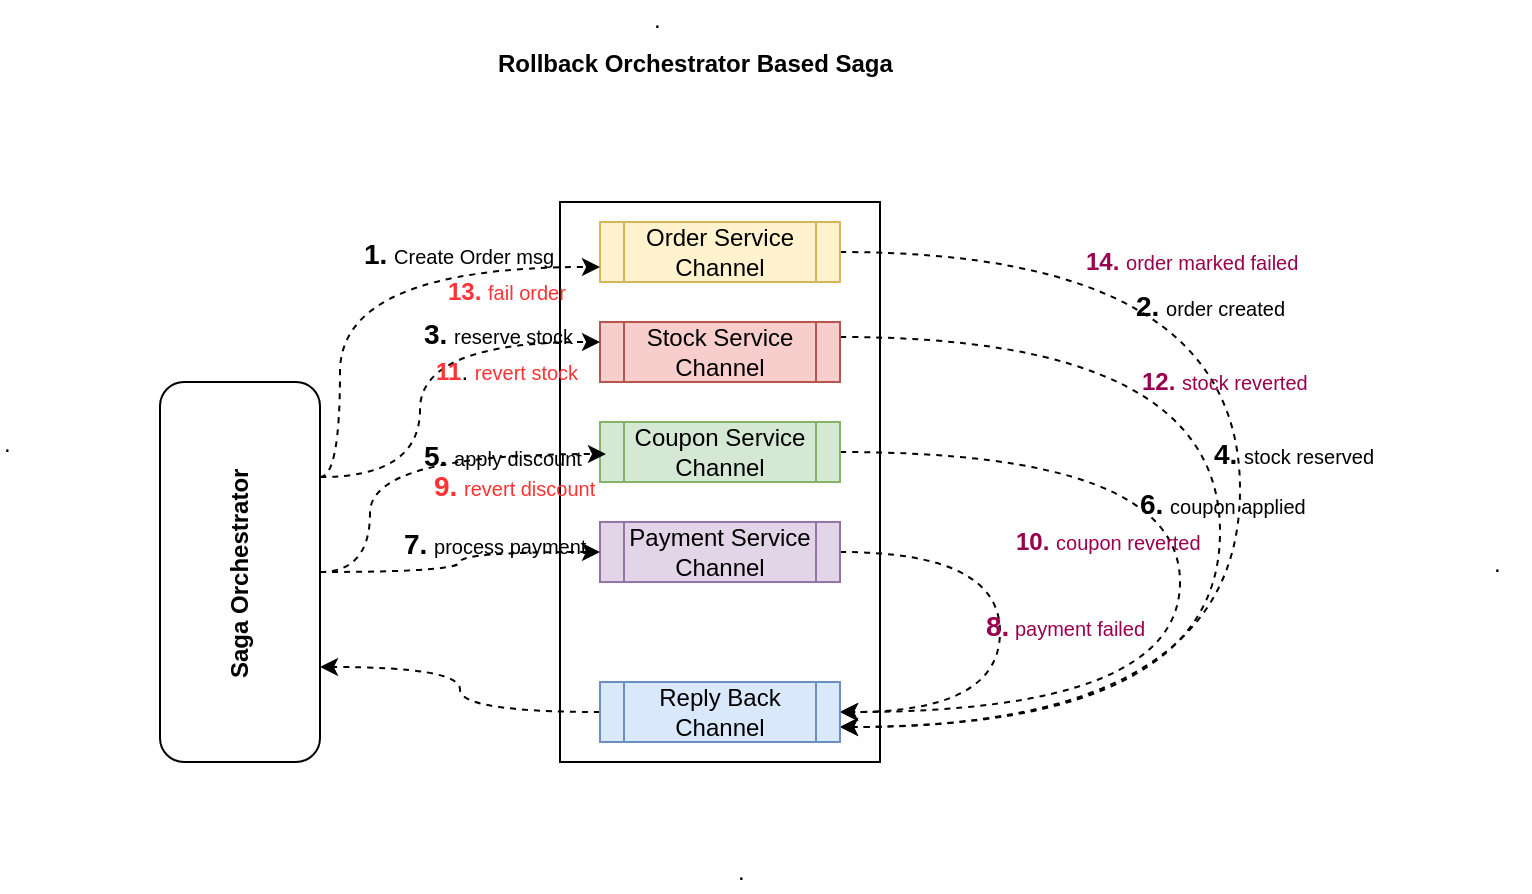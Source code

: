 <mxfile version="10.6.9" type="device"><diagram id="vcbIzP6ZO1S9-wXsmXg4" name="Page-1"><mxGraphModel dx="793" dy="1668" grid="1" gridSize="10" guides="1" tooltips="1" connect="1" arrows="1" fold="1" page="1" pageScale="1" pageWidth="827" pageHeight="1169" math="0" shadow="0"><root><mxCell id="0"/><mxCell id="1" parent="0"/><mxCell id="MpYv5d7udYqJlF4UJZC--1" value="" style="rounded=0;whiteSpace=wrap;html=1;" parent="1" vertex="1"><mxGeometry x="300" y="70" width="160" height="280" as="geometry"/></mxCell><mxCell id="MpYv5d7udYqJlF4UJZC--21" style="edgeStyle=orthogonalEdgeStyle;curved=1;rounded=0;orthogonalLoop=1;jettySize=auto;html=1;exitX=1;exitY=0.25;exitDx=0;exitDy=0;entryX=1;entryY=0.75;entryDx=0;entryDy=0;dashed=1;" parent="1" source="MpYv5d7udYqJlF4UJZC--2" target="MpYv5d7udYqJlF4UJZC--6" edge="1"><mxGeometry relative="1" as="geometry"><Array as="points"><mxPoint x="630" y="138"/><mxPoint x="630" y="333"/></Array></mxGeometry></mxCell><mxCell id="MpYv5d7udYqJlF4UJZC--2" value="Stock Service Channel" style="shape=process;whiteSpace=wrap;html=1;backgroundOutline=1;fillColor=#f8cecc;strokeColor=#b85450;" parent="1" vertex="1"><mxGeometry x="320" y="130" width="120" height="30" as="geometry"/></mxCell><mxCell id="MpYv5d7udYqJlF4UJZC--23" style="edgeStyle=orthogonalEdgeStyle;curved=1;rounded=0;orthogonalLoop=1;jettySize=auto;html=1;exitX=1;exitY=0.5;exitDx=0;exitDy=0;entryX=1;entryY=0.5;entryDx=0;entryDy=0;dashed=1;" parent="1" source="MpYv5d7udYqJlF4UJZC--3" target="MpYv5d7udYqJlF4UJZC--6" edge="1"><mxGeometry relative="1" as="geometry"><Array as="points"><mxPoint x="610" y="195"/><mxPoint x="610" y="325"/></Array></mxGeometry></mxCell><mxCell id="MpYv5d7udYqJlF4UJZC--3" value="Coupon Service Channel" style="shape=process;whiteSpace=wrap;html=1;backgroundOutline=1;fillColor=#d5e8d4;strokeColor=#82b366;" parent="1" vertex="1"><mxGeometry x="320" y="180" width="120" height="30" as="geometry"/></mxCell><mxCell id="MpYv5d7udYqJlF4UJZC--19" style="edgeStyle=orthogonalEdgeStyle;curved=1;rounded=0;orthogonalLoop=1;jettySize=auto;html=1;exitX=1;exitY=0.5;exitDx=0;exitDy=0;entryX=1;entryY=0.75;entryDx=0;entryDy=0;dashed=1;" parent="1" source="MpYv5d7udYqJlF4UJZC--4" target="MpYv5d7udYqJlF4UJZC--6" edge="1"><mxGeometry relative="1" as="geometry"><Array as="points"><mxPoint x="640" y="95"/><mxPoint x="640" y="333"/></Array></mxGeometry></mxCell><mxCell id="MpYv5d7udYqJlF4UJZC--4" value="Order Service Channel" style="shape=process;whiteSpace=wrap;html=1;backgroundOutline=1;fillColor=#fff2cc;strokeColor=#d6b656;" parent="1" vertex="1"><mxGeometry x="320" y="80" width="120" height="30" as="geometry"/></mxCell><mxCell id="MpYv5d7udYqJlF4UJZC--26" style="edgeStyle=orthogonalEdgeStyle;curved=1;rounded=0;orthogonalLoop=1;jettySize=auto;html=1;exitX=1;exitY=0.5;exitDx=0;exitDy=0;entryX=1;entryY=0.5;entryDx=0;entryDy=0;dashed=1;" parent="1" source="MpYv5d7udYqJlF4UJZC--5" target="MpYv5d7udYqJlF4UJZC--6" edge="1"><mxGeometry relative="1" as="geometry"><Array as="points"><mxPoint x="520" y="245"/><mxPoint x="520" y="325"/></Array></mxGeometry></mxCell><mxCell id="MpYv5d7udYqJlF4UJZC--5" value="Payment Service Channel" style="shape=process;whiteSpace=wrap;html=1;backgroundOutline=1;fillColor=#e1d5e7;strokeColor=#9673a6;" parent="1" vertex="1"><mxGeometry x="320" y="230" width="120" height="30" as="geometry"/></mxCell><mxCell id="MpYv5d7udYqJlF4UJZC--28" style="edgeStyle=orthogonalEdgeStyle;curved=1;rounded=0;orthogonalLoop=1;jettySize=auto;html=1;exitX=0;exitY=0.5;exitDx=0;exitDy=0;entryX=1;entryY=0.75;entryDx=0;entryDy=0;dashed=1;" parent="1" source="MpYv5d7udYqJlF4UJZC--6" target="MpYv5d7udYqJlF4UJZC--7" edge="1"><mxGeometry relative="1" as="geometry"/></mxCell><mxCell id="MpYv5d7udYqJlF4UJZC--6" value="Reply Back Channel" style="shape=process;whiteSpace=wrap;html=1;backgroundOutline=1;fillColor=#dae8fc;strokeColor=#6c8ebf;" parent="1" vertex="1"><mxGeometry x="320" y="310" width="120" height="30" as="geometry"/></mxCell><mxCell id="MpYv5d7udYqJlF4UJZC--9" style="edgeStyle=orthogonalEdgeStyle;rounded=0;orthogonalLoop=1;jettySize=auto;html=1;exitX=1;exitY=0.25;exitDx=0;exitDy=0;entryX=0;entryY=0.75;entryDx=0;entryDy=0;curved=1;dashed=1;" parent="1" source="MpYv5d7udYqJlF4UJZC--7" target="MpYv5d7udYqJlF4UJZC--4" edge="1"><mxGeometry relative="1" as="geometry"><Array as="points"><mxPoint x="190" y="208"/><mxPoint x="190" y="103"/></Array></mxGeometry></mxCell><mxCell id="MpYv5d7udYqJlF4UJZC--13" style="edgeStyle=orthogonalEdgeStyle;rounded=0;orthogonalLoop=1;jettySize=auto;html=1;exitX=1;exitY=0.25;exitDx=0;exitDy=0;entryX=0.125;entryY=0.25;entryDx=0;entryDy=0;entryPerimeter=0;curved=1;dashed=1;" parent="1" source="MpYv5d7udYqJlF4UJZC--7" target="MpYv5d7udYqJlF4UJZC--1" edge="1"><mxGeometry relative="1" as="geometry"><Array as="points"><mxPoint x="230" y="208"/><mxPoint x="230" y="140"/></Array></mxGeometry></mxCell><mxCell id="MpYv5d7udYqJlF4UJZC--16" style="edgeStyle=orthogonalEdgeStyle;curved=1;rounded=0;orthogonalLoop=1;jettySize=auto;html=1;exitX=1;exitY=0.5;exitDx=0;exitDy=0;entryX=0;entryY=0.5;entryDx=0;entryDy=0;dashed=1;" parent="1" source="MpYv5d7udYqJlF4UJZC--7" target="MpYv5d7udYqJlF4UJZC--5" edge="1"><mxGeometry relative="1" as="geometry"/></mxCell><mxCell id="1_1yh7eKs4a6uAXyaB5W-4" style="edgeStyle=orthogonalEdgeStyle;orthogonalLoop=1;jettySize=auto;html=1;exitX=1;exitY=0.5;exitDx=0;exitDy=0;entryX=1.033;entryY=0.5;entryDx=0;entryDy=0;entryPerimeter=0;dashed=1;strokeColor=#000000;strokeWidth=1;curved=1;" edge="1" parent="1" source="MpYv5d7udYqJlF4UJZC--7" target="MpYv5d7udYqJlF4UJZC--17"><mxGeometry relative="1" as="geometry"/></mxCell><mxCell id="MpYv5d7udYqJlF4UJZC--7" value="" style="rounded=1;whiteSpace=wrap;html=1;" parent="1" vertex="1"><mxGeometry x="100" y="160" width="80" height="190" as="geometry"/></mxCell><mxCell id="MpYv5d7udYqJlF4UJZC--8" value="&lt;b&gt;Saga Orchestrator&lt;/b&gt;" style="text;html=1;resizable=0;points=[];autosize=1;align=left;verticalAlign=top;spacingTop=-4;rotation=-90;" parent="1" vertex="1"><mxGeometry x="80" y="240" width="120" height="20" as="geometry"/></mxCell><mxCell id="MpYv5d7udYqJlF4UJZC--10" value="&lt;b&gt;&lt;font style=&quot;font-size: 14px&quot;&gt;1.&lt;/font&gt;&lt;/b&gt; &lt;font style=&quot;font-size: 10px&quot;&gt;Create Order msg&lt;/font&gt;" style="text;html=1;resizable=0;points=[];autosize=1;align=left;verticalAlign=top;spacingTop=-4;rotation=0;" parent="1" vertex="1"><mxGeometry x="200" y="85" width="110" height="20" as="geometry"/></mxCell><mxCell id="MpYv5d7udYqJlF4UJZC--14" value="&lt;b&gt;&lt;font style=&quot;font-size: 14px&quot;&gt;3.&lt;/font&gt;&lt;/b&gt; &lt;font style=&quot;font-size: 10px&quot;&gt;reserve stock&lt;/font&gt;" style="text;html=1;resizable=0;points=[];autosize=1;align=left;verticalAlign=top;spacingTop=-4;" parent="1" vertex="1"><mxGeometry x="230" y="125" width="90" height="20" as="geometry"/></mxCell><mxCell id="MpYv5d7udYqJlF4UJZC--17" value="&lt;b&gt;&lt;font style=&quot;font-size: 14px&quot;&gt;5.&lt;/font&gt;&lt;/b&gt; &lt;font style=&quot;font-size: 10px&quot;&gt;apply discount&lt;/font&gt;" style="text;html=1;resizable=0;points=[];autosize=1;align=left;verticalAlign=top;spacingTop=-4;" parent="1" vertex="1"><mxGeometry x="230" y="186" width="90" height="20" as="geometry"/></mxCell><mxCell id="MpYv5d7udYqJlF4UJZC--18" value="&lt;b&gt;&lt;font style=&quot;font-size: 14px&quot;&gt;7.&lt;/font&gt;&lt;/b&gt; &lt;font style=&quot;font-size: 10px&quot;&gt;process payment&lt;/font&gt;" style="text;html=1;resizable=0;points=[];autosize=1;align=left;verticalAlign=top;spacingTop=-4;" parent="1" vertex="1"><mxGeometry x="220" y="230" width="110" height="20" as="geometry"/></mxCell><mxCell id="MpYv5d7udYqJlF4UJZC--20" value="&lt;b&gt;&lt;font style=&quot;font-size: 14px&quot;&gt;2.&lt;/font&gt;&lt;/b&gt; &lt;font style=&quot;font-size: 10px&quot;&gt;order created&lt;/font&gt;" style="text;html=1;resizable=0;points=[];autosize=1;align=left;verticalAlign=top;spacingTop=-4;" parent="1" vertex="1"><mxGeometry x="586" y="111" width="90" height="20" as="geometry"/></mxCell><mxCell id="MpYv5d7udYqJlF4UJZC--22" value="&lt;b&gt;&lt;font style=&quot;font-size: 14px&quot;&gt;4.&lt;/font&gt;&lt;/b&gt; &lt;font style=&quot;font-size: 10px&quot;&gt;stock reserved&lt;/font&gt;" style="text;html=1;resizable=0;points=[];autosize=1;align=left;verticalAlign=top;spacingTop=-4;" parent="1" vertex="1"><mxGeometry x="625" y="185" width="100" height="20" as="geometry"/></mxCell><mxCell id="MpYv5d7udYqJlF4UJZC--24" value="&lt;b&gt;&lt;font style=&quot;font-size: 14px&quot;&gt;6.&lt;/font&gt;&lt;/b&gt; &lt;font style=&quot;font-size: 10px&quot;&gt;coupon applied&lt;/font&gt;" style="text;html=1;resizable=0;points=[];autosize=1;align=left;verticalAlign=top;spacingTop=-4;" parent="1" vertex="1"><mxGeometry x="588" y="210" width="100" height="20" as="geometry"/></mxCell><mxCell id="MpYv5d7udYqJlF4UJZC--27" value="&lt;font color=&quot;#99004d&quot;&gt;&lt;b&gt;&lt;font style=&quot;font-size: 14px&quot;&gt;8.&lt;/font&gt;&lt;/b&gt;&lt;font style=&quot;font-size: 10px&quot;&gt; payment failed&lt;/font&gt;&lt;/font&gt;" style="text;html=1;resizable=0;points=[];autosize=1;align=left;verticalAlign=top;spacingTop=-4;" parent="1" vertex="1"><mxGeometry x="511" y="271" width="100" height="20" as="geometry"/></mxCell><mxCell id="MpYv5d7udYqJlF4UJZC--33" value="&lt;b&gt;Rollback Orchestrator Based Saga&lt;/b&gt;" style="text;html=1;resizable=0;points=[];autosize=1;align=left;verticalAlign=top;spacingTop=-4;" parent="1" vertex="1"><mxGeometry x="267" y="-9" width="210" height="20" as="geometry"/></mxCell><mxCell id="MpYv5d7udYqJlF4UJZC--34" value="." style="text;html=1;resizable=0;points=[];autosize=1;align=left;verticalAlign=top;spacingTop=-4;" parent="1" vertex="1"><mxGeometry x="345" y="-31" width="20" height="20" as="geometry"/></mxCell><mxCell id="MpYv5d7udYqJlF4UJZC--35" value="." style="text;html=1;resizable=0;points=[];autosize=1;align=left;verticalAlign=top;spacingTop=-4;" parent="1" vertex="1"><mxGeometry x="20" y="181" width="20" height="20" as="geometry"/></mxCell><mxCell id="MpYv5d7udYqJlF4UJZC--36" value="." style="text;html=1;resizable=0;points=[];autosize=1;align=left;verticalAlign=top;spacingTop=-4;" parent="1" vertex="1"><mxGeometry x="765" y="241" width="20" height="20" as="geometry"/></mxCell><mxCell id="MpYv5d7udYqJlF4UJZC--37" value="." style="text;html=1;resizable=0;points=[];autosize=1;align=left;verticalAlign=top;spacingTop=-4;" parent="1" vertex="1"><mxGeometry x="387" y="395" width="20" height="20" as="geometry"/></mxCell><mxCell id="1_1yh7eKs4a6uAXyaB5W-1" value="&lt;font style=&quot;font-size: 14px&quot; color=&quot;#ff3333&quot;&gt;&lt;b&gt;9.&lt;/b&gt;&lt;/font&gt; &lt;font style=&quot;font-size: 10px&quot; color=&quot;#ff3333&quot;&gt;revert discount&lt;/font&gt;" style="text;html=1;resizable=0;points=[];autosize=1;align=left;verticalAlign=top;spacingTop=-4;" vertex="1" parent="1"><mxGeometry x="235" y="201" width="97" height="20" as="geometry"/></mxCell><mxCell id="1_1yh7eKs4a6uAXyaB5W-5" value="&lt;b&gt;&lt;font color=&quot;#99004d&quot;&gt;10.&lt;/font&gt;&lt;/b&gt; &lt;font style=&quot;font-size: 10px&quot; color=&quot;#99004d&quot;&gt;coupon reverted&lt;/font&gt;" style="text;html=1;resizable=0;points=[];autosize=1;align=left;verticalAlign=top;spacingTop=-4;" vertex="1" parent="1"><mxGeometry x="526" y="230" width="110" height="20" as="geometry"/></mxCell><mxCell id="1_1yh7eKs4a6uAXyaB5W-7" value="&lt;b&gt;&lt;font color=&quot;#ff3333&quot;&gt;11&lt;/font&gt;&lt;/b&gt;. &lt;font style=&quot;font-size: 10px&quot; color=&quot;#ff3333&quot;&gt;revert stock&lt;/font&gt;" style="text;html=1;resizable=0;points=[];autosize=1;align=left;verticalAlign=top;spacingTop=-4;" vertex="1" parent="1"><mxGeometry x="236" y="145" width="90" height="20" as="geometry"/></mxCell><mxCell id="1_1yh7eKs4a6uAXyaB5W-8" value="&lt;b&gt;&lt;font color=&quot;#99004d&quot;&gt;12.&lt;/font&gt;&lt;/b&gt; &lt;font style=&quot;font-size: 10px&quot; color=&quot;#99004d&quot;&gt;stock reverted&lt;/font&gt;" style="text;html=1;resizable=0;points=[];autosize=1;align=left;verticalAlign=top;spacingTop=-4;" vertex="1" parent="1"><mxGeometry x="589" y="150" width="100" height="20" as="geometry"/></mxCell><mxCell id="1_1yh7eKs4a6uAXyaB5W-11" value="&lt;b&gt;&lt;font color=&quot;#99004d&quot;&gt;14.&lt;/font&gt;&lt;/b&gt; &lt;font style=&quot;font-size: 10px&quot; color=&quot;#99004d&quot;&gt;order marked failed&lt;/font&gt;" style="text;html=1;resizable=0;points=[];autosize=1;align=left;verticalAlign=top;spacingTop=-4;" vertex="1" parent="1"><mxGeometry x="561" y="90" width="120" height="20" as="geometry"/></mxCell><mxCell id="1_1yh7eKs4a6uAXyaB5W-10" value="&lt;b&gt;&lt;font color=&quot;#ff3333&quot;&gt;13.&lt;/font&gt;&lt;/b&gt; &lt;font color=&quot;#ff3333&quot; style=&quot;font-size: 10px&quot;&gt;fail order&lt;/font&gt;" style="text;html=1;resizable=0;points=[];autosize=1;align=left;verticalAlign=top;spacingTop=-4;" vertex="1" parent="1"><mxGeometry x="242" y="105" width="70" height="20" as="geometry"/></mxCell></root></mxGraphModel></diagram></mxfile>